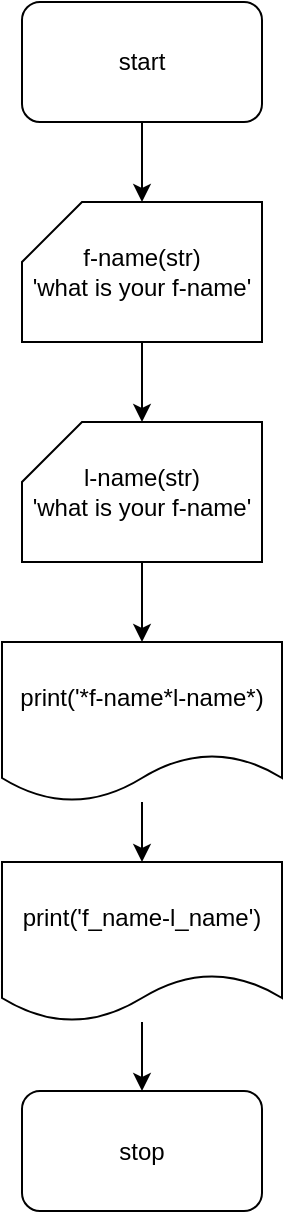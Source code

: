 <mxfile version="24.7.7">
  <diagram name="‫עמוד-1‬" id="RxYZaycGBdoJBNL9fLf0">
    <mxGraphModel dx="880" dy="468" grid="1" gridSize="10" guides="1" tooltips="1" connect="1" arrows="1" fold="1" page="1" pageScale="1" pageWidth="827" pageHeight="1169" math="0" shadow="0">
      <root>
        <mxCell id="0" />
        <mxCell id="1" parent="0" />
        <mxCell id="4XfOmVH22FHidTBxlW36-87" value="" style="edgeStyle=orthogonalEdgeStyle;rounded=0;orthogonalLoop=1;jettySize=auto;html=1;" edge="1" parent="1" source="4XfOmVH22FHidTBxlW36-71" target="4XfOmVH22FHidTBxlW36-82">
          <mxGeometry relative="1" as="geometry" />
        </mxCell>
        <mxCell id="4XfOmVH22FHidTBxlW36-71" value="start" style="rounded=1;whiteSpace=wrap;html=1;" vertex="1" parent="1">
          <mxGeometry x="360" y="40" width="120" height="60" as="geometry" />
        </mxCell>
        <mxCell id="4XfOmVH22FHidTBxlW36-88" value="" style="edgeStyle=orthogonalEdgeStyle;rounded=0;orthogonalLoop=1;jettySize=auto;html=1;" edge="1" parent="1" source="4XfOmVH22FHidTBxlW36-82" target="4XfOmVH22FHidTBxlW36-83">
          <mxGeometry relative="1" as="geometry" />
        </mxCell>
        <mxCell id="4XfOmVH22FHidTBxlW36-82" value="f-name(str)&lt;div&gt;&#39;what is your f-name&#39;&lt;/div&gt;" style="shape=card;whiteSpace=wrap;html=1;" vertex="1" parent="1">
          <mxGeometry x="360" y="140" width="120" height="70" as="geometry" />
        </mxCell>
        <mxCell id="4XfOmVH22FHidTBxlW36-89" value="" style="edgeStyle=orthogonalEdgeStyle;rounded=0;orthogonalLoop=1;jettySize=auto;html=1;" edge="1" parent="1" source="4XfOmVH22FHidTBxlW36-83" target="4XfOmVH22FHidTBxlW36-85">
          <mxGeometry relative="1" as="geometry" />
        </mxCell>
        <mxCell id="4XfOmVH22FHidTBxlW36-83" value="l-name(str)&lt;div&gt;&#39;what is your f-name&#39;&lt;/div&gt;" style="shape=card;whiteSpace=wrap;html=1;" vertex="1" parent="1">
          <mxGeometry x="360" y="250" width="120" height="70" as="geometry" />
        </mxCell>
        <mxCell id="4XfOmVH22FHidTBxlW36-91" value="" style="edgeStyle=orthogonalEdgeStyle;rounded=0;orthogonalLoop=1;jettySize=auto;html=1;" edge="1" parent="1" source="4XfOmVH22FHidTBxlW36-85" target="4XfOmVH22FHidTBxlW36-90">
          <mxGeometry relative="1" as="geometry" />
        </mxCell>
        <mxCell id="4XfOmVH22FHidTBxlW36-85" value="print(&#39;*f-name*l-name*)" style="shape=document;whiteSpace=wrap;html=1;boundedLbl=1;" vertex="1" parent="1">
          <mxGeometry x="350" y="360" width="140" height="80" as="geometry" />
        </mxCell>
        <mxCell id="4XfOmVH22FHidTBxlW36-86" value="stop" style="rounded=1;whiteSpace=wrap;html=1;" vertex="1" parent="1">
          <mxGeometry x="360" y="584.5" width="120" height="60" as="geometry" />
        </mxCell>
        <mxCell id="4XfOmVH22FHidTBxlW36-92" value="" style="edgeStyle=orthogonalEdgeStyle;rounded=0;orthogonalLoop=1;jettySize=auto;html=1;" edge="1" parent="1" source="4XfOmVH22FHidTBxlW36-90" target="4XfOmVH22FHidTBxlW36-86">
          <mxGeometry relative="1" as="geometry" />
        </mxCell>
        <mxCell id="4XfOmVH22FHidTBxlW36-90" value="print(&#39;f_name-l_name&#39;)" style="shape=document;whiteSpace=wrap;html=1;boundedLbl=1;" vertex="1" parent="1">
          <mxGeometry x="350" y="470" width="140" height="80" as="geometry" />
        </mxCell>
      </root>
    </mxGraphModel>
  </diagram>
</mxfile>
